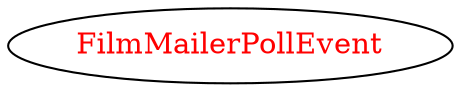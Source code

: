digraph dependencyGraph {
 concentrate=true;
 ranksep="2.0";
 rankdir="LR"; 
 splines="ortho";
"FilmMailerPollEvent" [fontcolor="red"];
}
